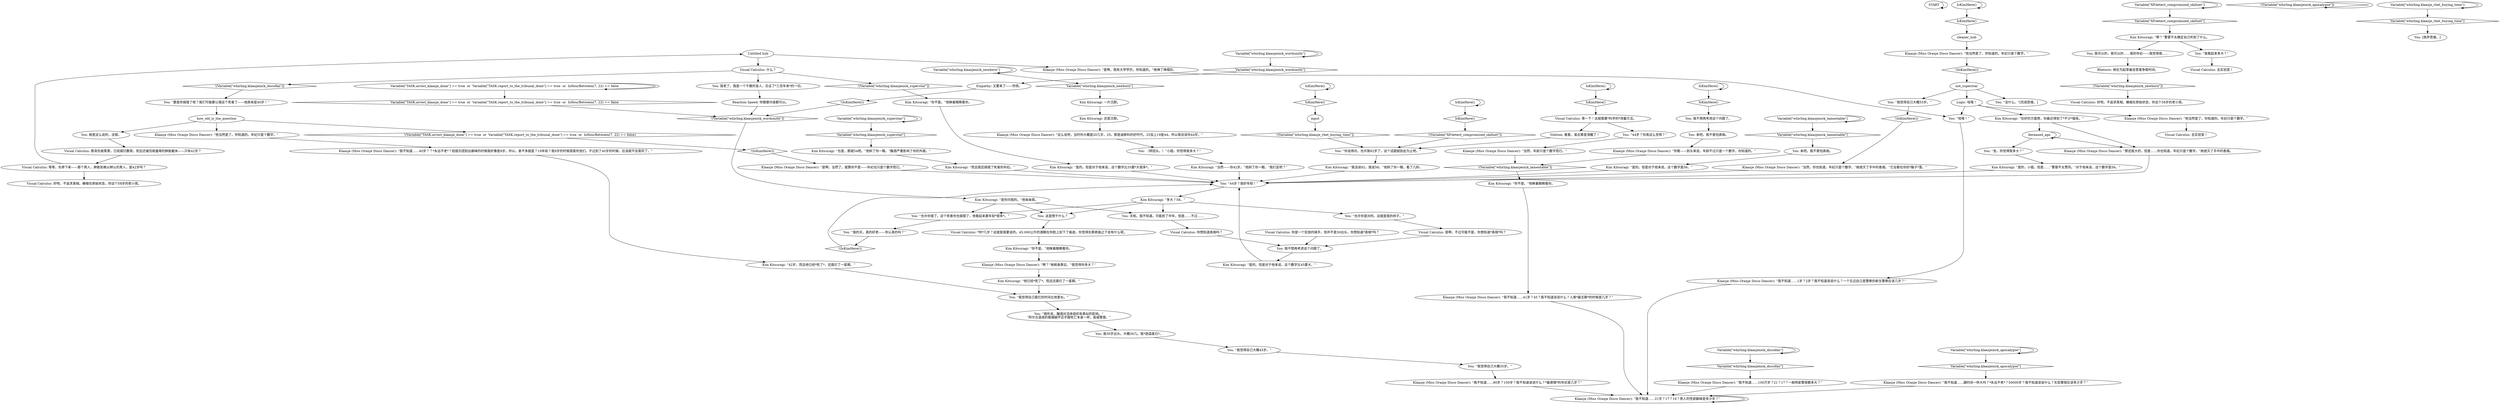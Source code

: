 # WHIRLING F3 ORB / age afterthought
# how old are you afterthought
# ==================================================
digraph G {
	  0 [label="START"];
	  1 [label="input"];
	  2 [label="Kim Kitsuragi: “是的，小姐，但是……”警督不太赞同。“对于他来说，这个数字是56。”"];
	  3 [label="Kim Kitsuragi: “啊？”警督不太确定自己听到了什么。"];
	  4 [label="Volition: 看看，谁总算是清醒了！"];
	  5 [label="You: 我不想再考虑这个问题了。"];
	  6 [label="Kim Kitsuragi: “你不是。”他眯着眼睛看你。"];
	  7 [label="Variable[\"whirling.klaasjenick_wordsmith\"]"];
	  8 [label="Variable[\"whirling.klaasjenick_wordsmith\"]", shape=diamond];
	  9 [label="!(Variable[\"whirling.klaasjenick_wordsmith\"])", shape=diamond];
	  10 [label="how_old_is_the_question"];
	  11 [label="Kim Kitsuragi: “42岁，而且他已经*死了*，还腐烂了一星期。”"];
	  12 [label="Klaasje (Miss Oranje Disco Dancer): “这么说吧，当时你大概是20几岁。25。那是迪斯科的好时代。25加上19是44。所以我会说你44岁。”"];
	  13 [label="Empathy: 又要来了——怜悯。"];
	  14 [label="Klaasje (Miss Oranje Disco Dancer): “我不知道……21岁？17？16？男人的性欲巅峰是多少岁？”"];
	  15 [label="not_superstar"];
	  16 [label="Klaasje (Miss Oranje Disco Dancer): “当然。你也知道，年纪只是个数字。”她熄灭了手中的香烟。“它全都在你的*脑子*里。”"];
	  17 [label="Klaasje (Miss Oranje Disco Dancer): “是啊，当然了。就算你不是——年纪也只是个数字而已。”"];
	  18 [label="Klaasje (Miss Oranje Disco Dancer): “那还挺大的，但是……你也知道，年纪只是个数字。”她熄灭了手中的香烟。"];
	  19 [label="You: “你说得对。也许我62岁了。这个话题就到此为止吧。”"];
	  20 [label="cleaner_hub"];
	  21 [label="Kim Kitsuragi: “你不是。”他眯着眼睛看你。"];
	  22 [label="IsKimHere()"];
	  23 [label="IsKimHere()", shape=diamond];
	  24 [label="!(IsKimHere())", shape=diamond];
	  25 [label="Kim Kitsuragi: “当然——你42岁。”他斜了你一眼。“我们走吧？”"];
	  26 [label="Klaasje (Miss Oranje Disco Dancer): “啊？”她俯身靠近。“我觉得你多大？”"];
	  27 [label="Klaasje (Miss Oranje Disco Dancer): “他当然是了。你知道的。年纪只是个数字。”"];
	  28 [label="Variable[\"whirling.klaasjenick_discofan\"]"];
	  29 [label="Variable[\"whirling.klaasjenick_discofan\"]", shape=diamond];
	  30 [label="!(Variable[\"whirling.klaasjenick_discofan\"])", shape=diamond];
	  31 [label="You: 我老了。我是一个干瘪的圣人，见证了*三百年来*的一切。"];
	  32 [label="You: 我30岁出头。大概30几。我*逍遥度日*。"];
	  33 [label="Kim Kitsuragi: 一片沉默。"];
	  34 [label="Klaasje (Miss Oranje Disco Dancer): “我不知道……1岁？2岁？我不知道该说什么？一个忘记自己是警察的新生警察应该几岁？”"];
	  35 [label="Klaasje (Miss Oranje Disco Dancer): “是啊，我有大学学历，你知道的。”她掸了掸烟灰。"];
	  36 [label="You: 我不想再考虑这个问题了。"];
	  37 [label="Untitled hub"];
	  38 [label="You: 她是这么说的，没错。"];
	  39 [label="You: “金，你觉得我多大？”"];
	  40 [label="You: “我觉得自己腐烂的时间比他更长。”"];
	  41 [label="deceased_age"];
	  42 [label="You: “我听说，酗酒对活体组织有类似的影响。”\n“阿尔古造成的极端破坏近乎跟死亡本身一样，曷城警督。”"];
	  43 [label="Kim Kitsuragi: “往好的方面想，你最近得到了*不少*锻炼。”"];
	  44 [label="You: “44岁？你真这么觉得？”"];
	  45 [label="You: 来吧。我不害怕真相。"];
	  46 [label="Visual Calculus: 好吧。不追求真相。蜷缩在原始状态，你这个58岁的老小孩。"];
	  47 [label="Variable[\"whirling.klaasjenick_superstar\"]"];
	  48 [label="Variable[\"whirling.klaasjenick_superstar\"]", shape=diamond];
	  49 [label="!(Variable[\"whirling.klaasjenick_superstar\"])", shape=diamond];
	  50 [label="You: 天啦。我不知道。可能到了中年，但是……不过……"];
	  51 [label="You: “也许你错了。这个死者你也搞错了，他看起来要年轻*很多*。”"];
	  52 [label="You: “要是你搞错了呢？我们可能都认错这个死者了——他原来是40岁！”"];
	  53 [label="Variable[\"whirling.klaasjenick_apocalypse\"]"];
	  54 [label="Variable[\"whirling.klaasjenick_apocalypse\"]", shape=diamond];
	  55 [label="!(Variable[\"whirling.klaasjenick_apocalypse\"])", shape=diamond];
	  56 [label="Variable[\"whirling.klaasjenick_lamentable\"]"];
	  57 [label="Variable[\"whirling.klaasjenick_lamentable\"]", shape=diamond];
	  58 [label="!(Variable[\"whirling.klaasjenick_lamentable\"])", shape=diamond];
	  59 [label="IsKimHere()"];
	  60 [label="IsKimHere()", shape=diamond];
	  61 [label="!(IsKimHere())", shape=diamond];
	  62 [label="Kim Kitsuragi: “是你问我的。”他耸耸肩。"];
	  63 [label="Klaasje (Miss Oranje Disco Dancer): “我不知道……41岁？45？我不知道该说什么？人类*最无聊*的时候是几岁？”"];
	  64 [label="Klaasje (Miss Oranje Disco Dancer): “他当然是了。你知道的。年纪只是个数字。”"];
	  65 [label="You: “哇哦！”"];
	  66 [label="You: “44岁？我好年轻！”"];
	  67 [label="Visual Calculus: 等一下！这就需要*科学的*测量方法。"];
	  68 [label="Kim Kitsuragi: “你不是。”他眯着眼睛看你。"];
	  69 [label="Variable[\"whirling.klaasjenick_newborn\"]"];
	  70 [label="Variable[\"whirling.klaasjenick_newborn\"]", shape=diamond];
	  71 [label="!(Variable[\"whirling.klaasjenick_newborn\"])", shape=diamond];
	  72 [label="Variable[\"whirling.klaasje_rhet_buying_time\"]"];
	  73 [label="Variable[\"whirling.klaasje_rhet_buying_time\"]", shape=diamond];
	  74 [label="!(Variable[\"whirling.klaasje_rhet_buying_time\"])", shape=diamond];
	  75 [label="Visual Calculus: 等等，先停下来——那个男人，肿胀到难以辨认的男人，是42岁吗？"];
	  76 [label="You: 这是想干什么？"];
	  77 [label="You: “也许你是对的。这就是我的样子。”"];
	  78 [label="You: “我的天，真的好老——你认真的吗？”"];
	  79 [label="Kim Kitsuragi: “他已经*死了*。而且还腐烂了一星期。”"];
	  80 [label="Rhetoric: 她在为起草最佳答案争取时间。"];
	  81 [label="Visual Calculus: 什么？"];
	  82 [label="You: 来吧。我不害怕真相。"];
	  83 [label="Klaasje (Miss Oranje Disco Dancer): “我不知道……80岁？100岁？我不知道该说什么？*最遗憾*的年纪是几岁？”"];
	  84 [label="IsKimHere()"];
	  85 [label="IsKimHere()", shape=diamond];
	  86 [label="!(IsKimHere())", shape=diamond];
	  87 [label="Kim Kitsuragi: “是的。但是对于他来说，这个数字比45要大。”"];
	  88 [label="Visual Calculus: 好吧。不追求真相。蜷缩在原始状态，你这个58岁的老小孩。"];
	  89 [label="You: [放弃思维。]"];
	  90 [label="Variable[\"XP.detect_compromized_skillset\"]"];
	  91 [label="Variable[\"XP.detect_compromized_skillset\"]", shape=diamond];
	  92 [label="!(Variable[\"XP.detect_compromized_skillset\"])", shape=diamond];
	  93 [label="Variable[\"TASK.arrest_klaasje_done\"] == true  or  Variable[\"TASK.report_to_the_tribunal_done\"] == true  or  IsHourBetween(7, 22) == false"];
	  94 [label="Variable[\"TASK.arrest_klaasje_done\"] == true  or  Variable[\"TASK.report_to_the_tribunal_done\"] == true  or  IsHourBetween(7, 22) == false", shape=diamond];
	  95 [label="!(Variable[\"TASK.arrest_klaasje_done\"] == true  or  Variable[\"TASK.report_to_the_tribunal_done\"] == true  or  IsHourBetween(7, 22) == false)", shape=diamond];
	  96 [label="You: （转回头。）“小姐，你觉得我多大？”"];
	  97 [label="Logic: 哇哦！"];
	  98 [label="You: “我觉得自己大概55岁。”"];
	  99 [label="You: “我觉得自己大概35岁。”"];
	  100 [label="IsKimHere()"];
	  101 [label="IsKimHere()", shape=diamond];
	  102 [label="!(IsKimHere())", shape=diamond];
	  103 [label="IsKimHere()"];
	  104 [label="IsKimHere()", shape=diamond];
	  105 [label="!(IsKimHere())", shape=diamond];
	  106 [label="Reaction Speed: 你随便问谁都可以。"];
	  107 [label="Visual Calculus: 是啊，不过可能不是。你想知道*真相*吗？"];
	  108 [label="Kim Kitsuragi: “也是，那就54吧。”他斜了你一眼。“酗酒严重影响了你的外貌。”"];
	  109 [label="Klaasje (Miss Oranje Disco Dancer): “我不知道……100万岁？21？17？一般明星警探都多大？”"];
	  110 [label="Klaasje (Miss Oranje Disco Dancer): “我不知道……40岁？？*永远不老*？招摇乐团到达巅峰的时候我好像是9岁。所以，差不多就是？19年前？我9岁的时候很喜欢他们。不过到了40岁的时候，应该就不会喜欢了。”"];
	  111 [label="Kim Kitsuragi: “是的。但是对于他来说，这个数字是56。”"];
	  112 [label="Visual Calculus: 去实验室！"];
	  113 [label="Kim Kitsuragi: “多大？58。”"];
	  114 [label="Klaasje (Miss Oranje Disco Dancer): “当然。年龄只是个数字而已。”"];
	  115 [label="Klaasje (Miss Oranje Disco Dancer): “你看——到头来说，年龄不过只是一个数字，你知道的。”"];
	  116 [label="Visual Calculus: 去实验室！"];
	  117 [label="Kim Kitsuragi: “是的。但是对于他来说，这个数字比35要*大很多*。”"];
	  118 [label="Klaasje (Miss Oranje Disco Dancer): “他当然是了。你知道的。年纪只是个数字。”"];
	  119 [label="You: 我可以的，我可以的……我的年纪——我觉得我……"];
	  120 [label="You: “没什么。”[完成思维。]"];
	  121 [label="You: “我觉得自己大概45岁。”"];
	  122 [label="Visual Calculus: 你是一个狂放的骑手，但并不是30出头。你想知道*真相*吗？"];
	  123 [label="Kim Kitsuragi: “我没说62，我说58。”他斜了你一眼，看了几秒。"];
	  124 [label="Kim Kitsuragi: 还是沉默。"];
	  125 [label="Klaasje (Miss Oranje Disco Dancer): “我不知道……跟时间一样大吗？*永远不老*？50000岁？我不知道该说什么？天启警探应该多少岁？”"];
	  126 [label="Visual Calculus: 你想知道真相吗？"];
	  127 [label="Visual Calculus: 那具伤痕累累，已经腐烂数周，死后还被百般羞辱的肿胀躯体——只有42岁？"];
	  128 [label="Visual Calculus: *你*几岁？这就是我要说的。45,000公升的酒精在你脸上刻下了痕迹。你觉得在那疤痕之下会有什么呢。"];
	  129 [label="You: “我看起来多大？”"];
	  130 [label="Kim Kitsuragi: “而且我还搞错了死者的年纪。”"];
	  0 -> 0
	  1 -> 74
	  2 -> 66
	  3 -> 129
	  3 -> 119
	  4 -> 19
	  5 -> 45
	  6 -> 117
	  7 -> 8
	  7 -> 7
	  8 -> 13
	  9 -> 62
	  10 -> 118
	  10 -> 38
	  10 -> 95
	  11 -> 40
	  12 -> 96
	  13 -> 24
	  14 -> 14
	  15 -> 120
	  15 -> 97
	  15 -> 98
	  16 -> 66
	  17 -> 66
	  18 -> 66
	  19 -> 123
	  20 -> 27
	  21 -> 26
	  22 -> 22
	  22 -> 23
	  23 -> 92
	  24 -> 9
	  25 -> 66
	  26 -> 79
	  27 -> 86
	  28 -> 28
	  28 -> 29
	  29 -> 109
	  30 -> 52
	  31 -> 106
	  32 -> 121
	  33 -> 124
	  34 -> 14
	  35 -> 65
	  36 -> 87
	  37 -> 81
	  37 -> 35
	  38 -> 127
	  39 -> 2
	  40 -> 42
	  41 -> 41
	  41 -> 18
	  41 -> 39
	  42 -> 32
	  43 -> 41
	  43 -> 18
	  44 -> 114
	  45 -> 115
	  47 -> 48
	  47 -> 47
	  48 -> 108
	  49 -> 6
	  50 -> 126
	  51 -> 78
	  52 -> 10
	  53 -> 53
	  53 -> 54
	  54 -> 125
	  55 -> 55
	  56 -> 56
	  56 -> 57
	  57 -> 82
	  58 -> 68
	  59 -> 59
	  59 -> 60
	  60 -> 1
	  61 -> 66
	  62 -> 50
	  62 -> 51
	  62 -> 76
	  63 -> 14
	  64 -> 116
	  65 -> 34
	  66 -> 113
	  67 -> 44
	  67 -> 4
	  68 -> 63
	  69 -> 69
	  69 -> 70
	  70 -> 33
	  71 -> 46
	  72 -> 72
	  72 -> 73
	  73 -> 89
	  74 -> 19
	  75 -> 88
	  75 -> 37
	  76 -> 128
	  77 -> 107
	  78 -> 61
	  79 -> 40
	  80 -> 71
	  81 -> 49
	  81 -> 30
	  81 -> 31
	  82 -> 111
	  83 -> 14
	  84 -> 84
	  84 -> 85
	  85 -> 67
	  86 -> 15
	  87 -> 66
	  90 -> 90
	  90 -> 91
	  91 -> 3
	  92 -> 19
	  93 -> 93
	  93 -> 94
	  94 -> 9
	  95 -> 105
	  96 -> 25
	  97 -> 64
	  97 -> 65
	  97 -> 43
	  98 -> 102
	  99 -> 83
	  100 -> 100
	  100 -> 101
	  101 -> 20
	  102 -> 16
	  103 -> 104
	  103 -> 103
	  104 -> 5
	  105 -> 17
	  106 -> 9
	  107 -> 36
	  108 -> 130
	  109 -> 14
	  110 -> 11
	  111 -> 66
	  113 -> 50
	  113 -> 51
	  113 -> 76
	  113 -> 77
	  114 -> 58
	  115 -> 58
	  117 -> 66
	  118 -> 110
	  119 -> 80
	  121 -> 99
	  122 -> 36
	  123 -> 66
	  124 -> 12
	  125 -> 14
	  126 -> 36
	  127 -> 75
	  128 -> 21
	  129 -> 112
	  130 -> 66
}

